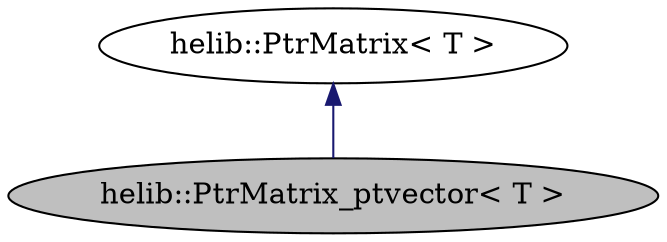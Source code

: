 digraph "helib::PtrMatrix_ptvector&lt; T &gt;"
{
  N2 [label="helib::PtrMatrix_ptvector\< T \>",color="black", fillcolor="grey75", style="filled", fontcolor="black"];
  N3 -> N2 [dir="back",color="midnightblue",style="solid"];
  N3 [label="helib::PtrMatrix\< T \>",color="black", fillcolor="white", style="filled",tooltip="An abstract class for an array of PtrVectors. "];
}
digraph "helib::PtrMatrix_ptvector&lt; T &gt;"
{
  N0 [label="helib::PtrMatrix_ptvector\< T \>",color="black", fillcolor="grey75", style="filled", fontcolor="black"];
  N1 -> N0 [dir="back",color="midnightblue",style="solid"];
  N1 [label="helib::PtrMatrix\< T \>",color="black", fillcolor="white", style="filled",tooltip="An abstract class for an array of PtrVectors. "];
}
